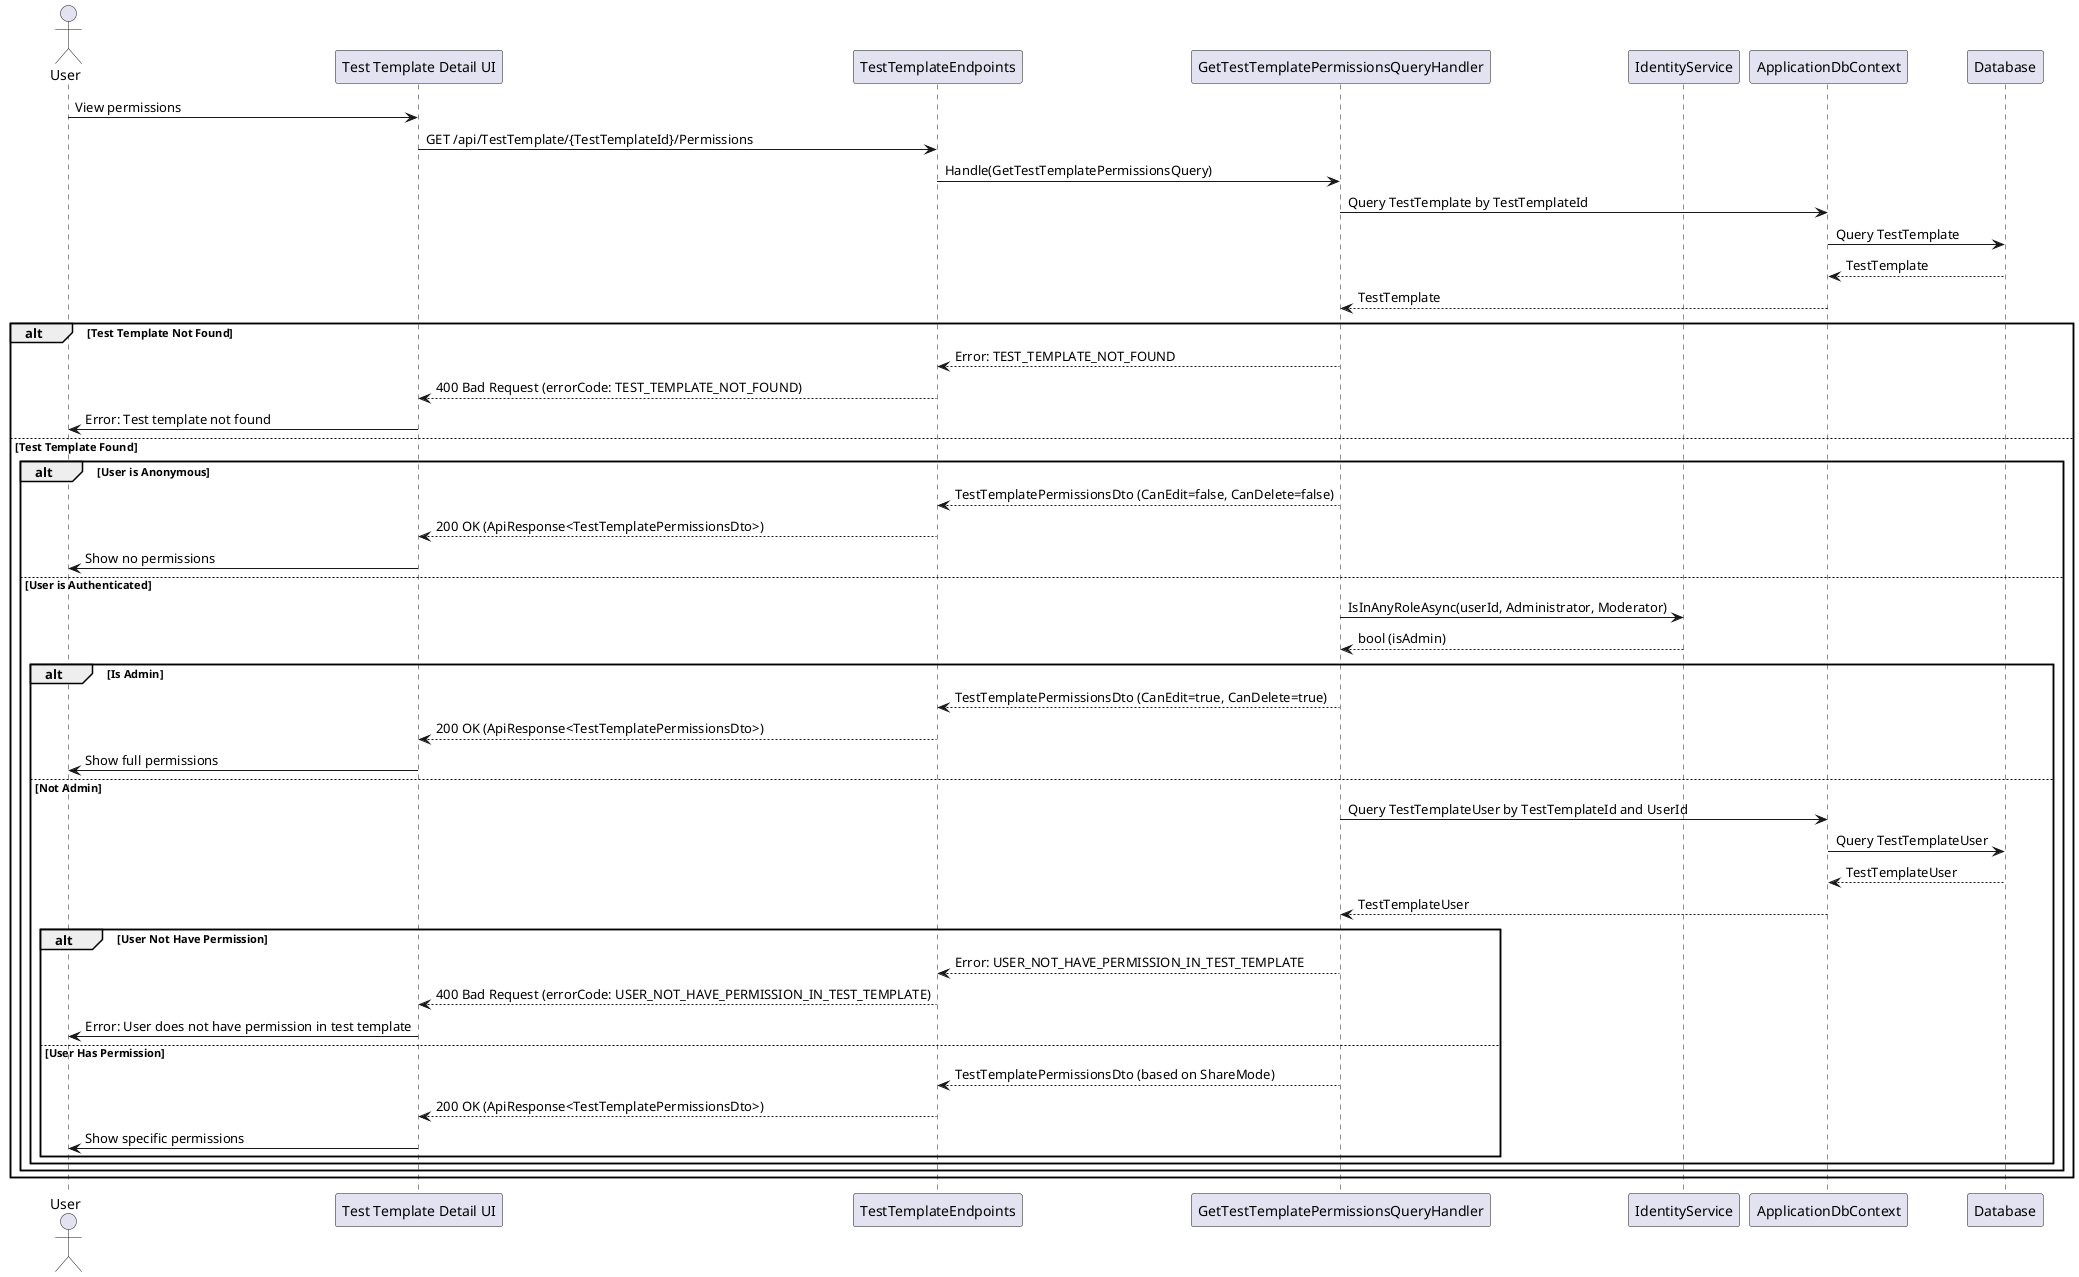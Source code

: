 @startuml
actor User
participant "Test Template Detail UI" as UI
participant TestTemplateEndpoints
participant GetTestTemplatePermissionsQueryHandler as Handler
participant IdentityService
participant ApplicationDbContext
participant Database

User -> UI : View permissions
UI -> TestTemplateEndpoints : GET /api/TestTemplate/{TestTemplateId}/Permissions
TestTemplateEndpoints -> Handler : Handle(GetTestTemplatePermissionsQuery)
Handler -> ApplicationDbContext : Query TestTemplate by TestTemplateId
ApplicationDbContext -> Database : Query TestTemplate
Database --> ApplicationDbContext : TestTemplate
ApplicationDbContext --> Handler : TestTemplate
alt Test Template Not Found
    Handler --> TestTemplateEndpoints : Error: TEST_TEMPLATE_NOT_FOUND
    TestTemplateEndpoints --> UI : 400 Bad Request (errorCode: TEST_TEMPLATE_NOT_FOUND)
    UI -> User : Error: Test template not found
else Test Template Found
    alt User is Anonymous
        Handler --> TestTemplateEndpoints : TestTemplatePermissionsDto (CanEdit=false, CanDelete=false)
        TestTemplateEndpoints --> UI : 200 OK (ApiResponse<TestTemplatePermissionsDto>)
        UI -> User : Show no permissions
    else User is Authenticated
        Handler -> IdentityService : IsInAnyRoleAsync(userId, Administrator, Moderator)
        IdentityService --> Handler : bool (isAdmin)
        alt Is Admin
            Handler --> TestTemplateEndpoints : TestTemplatePermissionsDto (CanEdit=true, CanDelete=true)
            TestTemplateEndpoints --> UI : 200 OK (ApiResponse<TestTemplatePermissionsDto>)
            UI -> User : Show full permissions
        else Not Admin
            Handler -> ApplicationDbContext : Query TestTemplateUser by TestTemplateId and UserId
            ApplicationDbContext -> Database : Query TestTemplateUser
            Database --> ApplicationDbContext : TestTemplateUser
            ApplicationDbContext --> Handler : TestTemplateUser
            alt User Not Have Permission
                Handler --> TestTemplateEndpoints : Error: USER_NOT_HAVE_PERMISSION_IN_TEST_TEMPLATE
                TestTemplateEndpoints --> UI : 400 Bad Request (errorCode: USER_NOT_HAVE_PERMISSION_IN_TEST_TEMPLATE)
                UI -> User : Error: User does not have permission in test template
            else User Has Permission
                Handler --> TestTemplateEndpoints : TestTemplatePermissionsDto (based on ShareMode)
                TestTemplateEndpoints --> UI : 200 OK (ApiResponse<TestTemplatePermissionsDto>)
                UI -> User : Show specific permissions
            end
        end
    end
end
@enduml